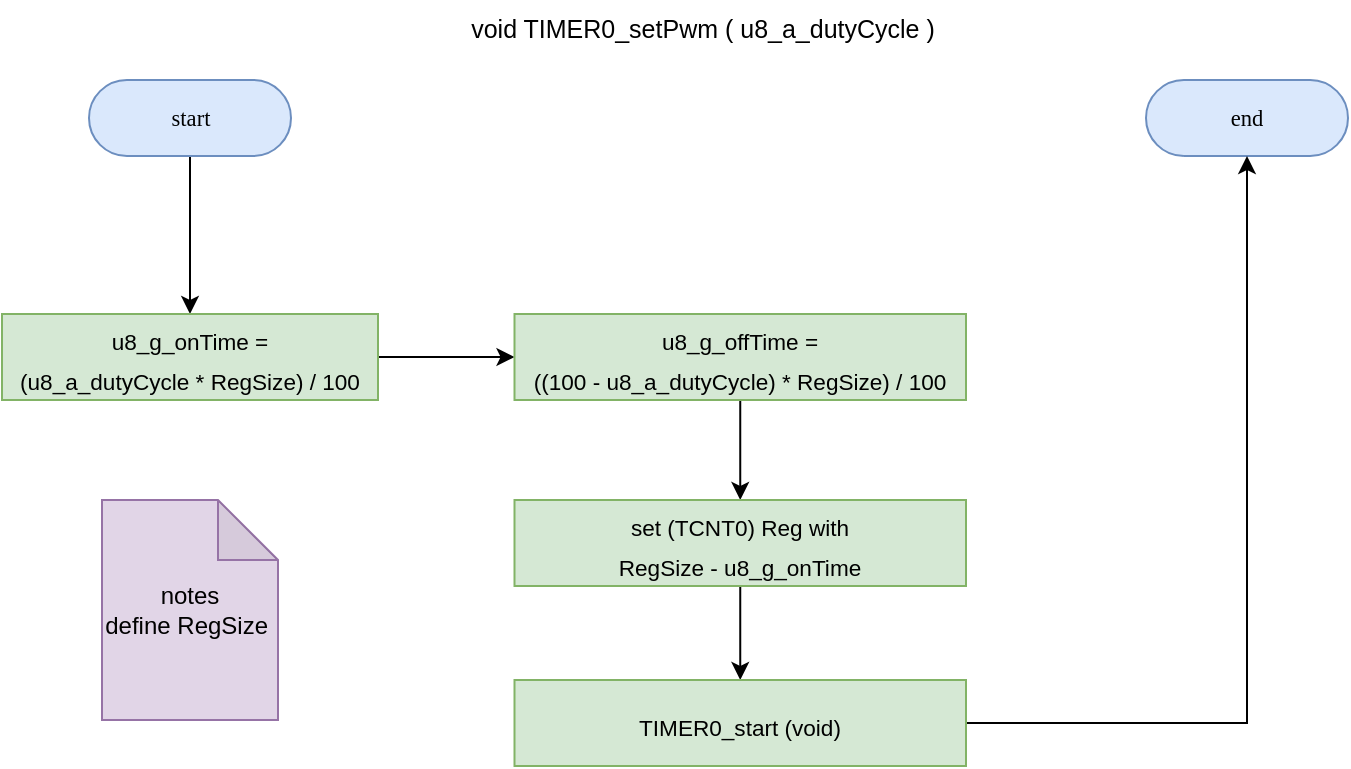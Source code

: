 <mxfile version="21.2.8" type="device">
  <diagram id="C5RBs43oDa-KdzZeNtuy" name="Page-1">
    <mxGraphModel dx="4172" dy="1685" grid="1" gridSize="10" guides="1" tooltips="1" connect="1" arrows="1" fold="1" page="1" pageScale="1" pageWidth="827" pageHeight="1169" math="0" shadow="0">
      <root>
        <mxCell id="WIyWlLk6GJQsqaUBKTNV-0" />
        <mxCell id="WIyWlLk6GJQsqaUBKTNV-1" parent="WIyWlLk6GJQsqaUBKTNV-0" />
        <mxCell id="XXDRYSPHgyPvjFPOT_Ho-0" style="edgeStyle=orthogonalEdgeStyle;rounded=0;orthogonalLoop=1;jettySize=auto;html=1;entryX=0.5;entryY=0;entryDx=0;entryDy=0;" parent="WIyWlLk6GJQsqaUBKTNV-1" source="t22loXEwvGYVSL7xWseN-0" target="bxnFAB9PuRPpiLN_MdP1-23" edge="1">
          <mxGeometry relative="1" as="geometry" />
        </mxCell>
        <UserObject label="&lt;div style=&quot;&quot;&gt;&lt;font style=&quot;direction: ltr; letter-spacing: 0px; line-height: 120%; opacity: 1; font-size: 11.29px;&quot;&gt;start&lt;/font&gt;&lt;/div&gt;" Function="EN_DIO_Error_T DIO_init(uint8_t pinNumber, EN_DIO_PORT_T portNumber, EN_DIO_DIRECTION_T direction);" tags="Flowchart" id="t22loXEwvGYVSL7xWseN-0">
          <mxCell style="verticalAlign=middle;align=center;overflow=width;vsdxID=30;fillColor=#dae8fc;shape=stencil(tVLREoIgEPwaHnEQxsl3s/9gEpSJwDko7e+DsEkze2l627vdu5uFRaxyHe8FosR5sCcxqMZ3iO0Rpcp0ApQPCLEasUpaEC3Yi2lS3fOojOhsr3HDmObyMtsVcYqS29Qh5FEfklwrM5OXeUa/yjkcAwfr7TDpiyTfXvjkMR+Vw2A998qaBac5tAKHU1hq3i4oNwjRr9ofvayt/+Rk+yX/4iWA159KpXWKxJx/z0Bopfyw+g4=);strokeColor=#6c8ebf;spacingTop=-1;spacingBottom=-1;spacingLeft=-1;spacingRight=-1;points=[[0.5,1,0],[0.5,0,0],[0,0.5,0],[1,0.5,0]];labelBackgroundColor=none;rounded=1;html=1;whiteSpace=wrap;fontFamily=Calibri;" parent="WIyWlLk6GJQsqaUBKTNV-1" vertex="1">
            <mxGeometry x="-3168.5" y="-680" width="101" height="38" as="geometry" />
          </mxCell>
        </UserObject>
        <mxCell id="t22loXEwvGYVSL7xWseN-7" value="notes&lt;br&gt;define RegSize&amp;nbsp;" style="shape=note;whiteSpace=wrap;html=1;backgroundOutline=1;darkOpacity=0.05;fillColor=#e1d5e7;strokeColor=#9673a6;" parent="WIyWlLk6GJQsqaUBKTNV-1" vertex="1">
          <mxGeometry x="-3162" y="-470" width="88" height="110" as="geometry" />
        </mxCell>
        <mxCell id="v6KdufPo2diVo0okK47M-3" style="edgeStyle=orthogonalEdgeStyle;rounded=0;orthogonalLoop=1;jettySize=auto;html=1;" edge="1" parent="WIyWlLk6GJQsqaUBKTNV-1" source="bxnFAB9PuRPpiLN_MdP1-23" target="v6KdufPo2diVo0okK47M-1">
          <mxGeometry relative="1" as="geometry" />
        </mxCell>
        <mxCell id="bxnFAB9PuRPpiLN_MdP1-23" value="&lt;font style=&quot;font-size: 11.29px;&quot;&gt;u8_g_onTime = &lt;br&gt;(u8_a_dutyCycle * RegSize) / 100&lt;br&gt;&lt;/font&gt;" style="rounded=0;whiteSpace=wrap;html=1;fontSize=16;fillColor=#d5e8d4;strokeColor=#82b366;" parent="WIyWlLk6GJQsqaUBKTNV-1" vertex="1">
          <mxGeometry x="-3212" y="-563" width="188" height="43" as="geometry" />
        </mxCell>
        <UserObject label="&lt;div style=&quot;&quot;&gt;&lt;font style=&quot;direction: ltr; letter-spacing: 0px; line-height: 120%; opacity: 1; font-size: 11.29px;&quot;&gt;end&lt;/font&gt;&lt;/div&gt;" Function="EN_DIO_Error_T DIO_init(uint8_t pinNumber, EN_DIO_PORT_T portNumber, EN_DIO_DIRECTION_T direction);" tags="Flowchart" id="XXDRYSPHgyPvjFPOT_Ho-10">
          <mxCell style="verticalAlign=middle;align=center;overflow=width;vsdxID=30;fillColor=#dae8fc;shape=stencil(tVLREoIgEPwaHnEQxsl3s/9gEpSJwDko7e+DsEkze2l627vdu5uFRaxyHe8FosR5sCcxqMZ3iO0Rpcp0ApQPCLEasUpaEC3Yi2lS3fOojOhsr3HDmObyMtsVcYqS29Qh5FEfklwrM5OXeUa/yjkcAwfr7TDpiyTfXvjkMR+Vw2A998qaBac5tAKHU1hq3i4oNwjRr9ofvayt/+Rk+yX/4iWA159KpXWKxJx/z0Bopfyw+g4=);strokeColor=#6c8ebf;spacingTop=-1;spacingBottom=-1;spacingLeft=-1;spacingRight=-1;points=[[0.5,1,0],[0.5,0,0],[0,0.5,0],[1,0.5,0]];labelBackgroundColor=none;rounded=1;html=1;whiteSpace=wrap;fontFamily=Calibri;" parent="WIyWlLk6GJQsqaUBKTNV-1" vertex="1">
            <mxGeometry x="-2640" y="-680" width="101" height="38" as="geometry" />
          </mxCell>
        </UserObject>
        <mxCell id="t6v9Dm_Z3C3Y0JxIhz_D-0" value="&lt;font style=&quot;font-size: 12.5px;&quot;&gt;void TIMER0_setPwm ( u8_a_dutyCycle )&lt;/font&gt;" style="text;html=1;strokeColor=none;fillColor=none;align=center;verticalAlign=middle;whiteSpace=wrap;rounded=0;" parent="WIyWlLk6GJQsqaUBKTNV-1" vertex="1">
          <mxGeometry x="-3018" y="-720" width="312.5" height="30" as="geometry" />
        </mxCell>
        <mxCell id="v6KdufPo2diVo0okK47M-6" style="edgeStyle=orthogonalEdgeStyle;rounded=0;orthogonalLoop=1;jettySize=auto;html=1;" edge="1" parent="WIyWlLk6GJQsqaUBKTNV-1" source="v6KdufPo2diVo0okK47M-1" target="v6KdufPo2diVo0okK47M-4">
          <mxGeometry relative="1" as="geometry" />
        </mxCell>
        <mxCell id="v6KdufPo2diVo0okK47M-1" value="&lt;font style=&quot;font-size: 11.29px;&quot;&gt;u8_g_offTime = &lt;br&gt;((100 - u8_a_dutyCycle) * RegSize) / 100&lt;br&gt;&lt;/font&gt;" style="rounded=0;whiteSpace=wrap;html=1;fontSize=16;fillColor=#d5e8d4;strokeColor=#82b366;" vertex="1" parent="WIyWlLk6GJQsqaUBKTNV-1">
          <mxGeometry x="-2955.75" y="-563" width="225.75" height="43" as="geometry" />
        </mxCell>
        <mxCell id="v6KdufPo2diVo0okK47M-7" style="edgeStyle=orthogonalEdgeStyle;rounded=0;orthogonalLoop=1;jettySize=auto;html=1;" edge="1" parent="WIyWlLk6GJQsqaUBKTNV-1" source="v6KdufPo2diVo0okK47M-4" target="v6KdufPo2diVo0okK47M-5">
          <mxGeometry relative="1" as="geometry" />
        </mxCell>
        <mxCell id="v6KdufPo2diVo0okK47M-4" value="&lt;font style=&quot;font-size: 11.29px;&quot;&gt;set (TCNT0) Reg with&lt;br&gt;RegSize - u8_g_onTime&lt;br&gt;&lt;/font&gt;" style="rounded=0;whiteSpace=wrap;html=1;fontSize=16;fillColor=#d5e8d4;strokeColor=#82b366;" vertex="1" parent="WIyWlLk6GJQsqaUBKTNV-1">
          <mxGeometry x="-2955.75" y="-470" width="225.75" height="43" as="geometry" />
        </mxCell>
        <mxCell id="v6KdufPo2diVo0okK47M-8" style="edgeStyle=orthogonalEdgeStyle;rounded=0;orthogonalLoop=1;jettySize=auto;html=1;" edge="1" parent="WIyWlLk6GJQsqaUBKTNV-1" source="v6KdufPo2diVo0okK47M-5" target="XXDRYSPHgyPvjFPOT_Ho-10">
          <mxGeometry relative="1" as="geometry" />
        </mxCell>
        <mxCell id="v6KdufPo2diVo0okK47M-5" value="&lt;font style=&quot;font-size: 11.29px;&quot;&gt;TIMER0_start (void)&lt;br&gt;&lt;/font&gt;" style="rounded=0;whiteSpace=wrap;html=1;fontSize=16;fillColor=#d5e8d4;strokeColor=#82b366;" vertex="1" parent="WIyWlLk6GJQsqaUBKTNV-1">
          <mxGeometry x="-2955.75" y="-380" width="225.75" height="43" as="geometry" />
        </mxCell>
      </root>
    </mxGraphModel>
  </diagram>
</mxfile>
